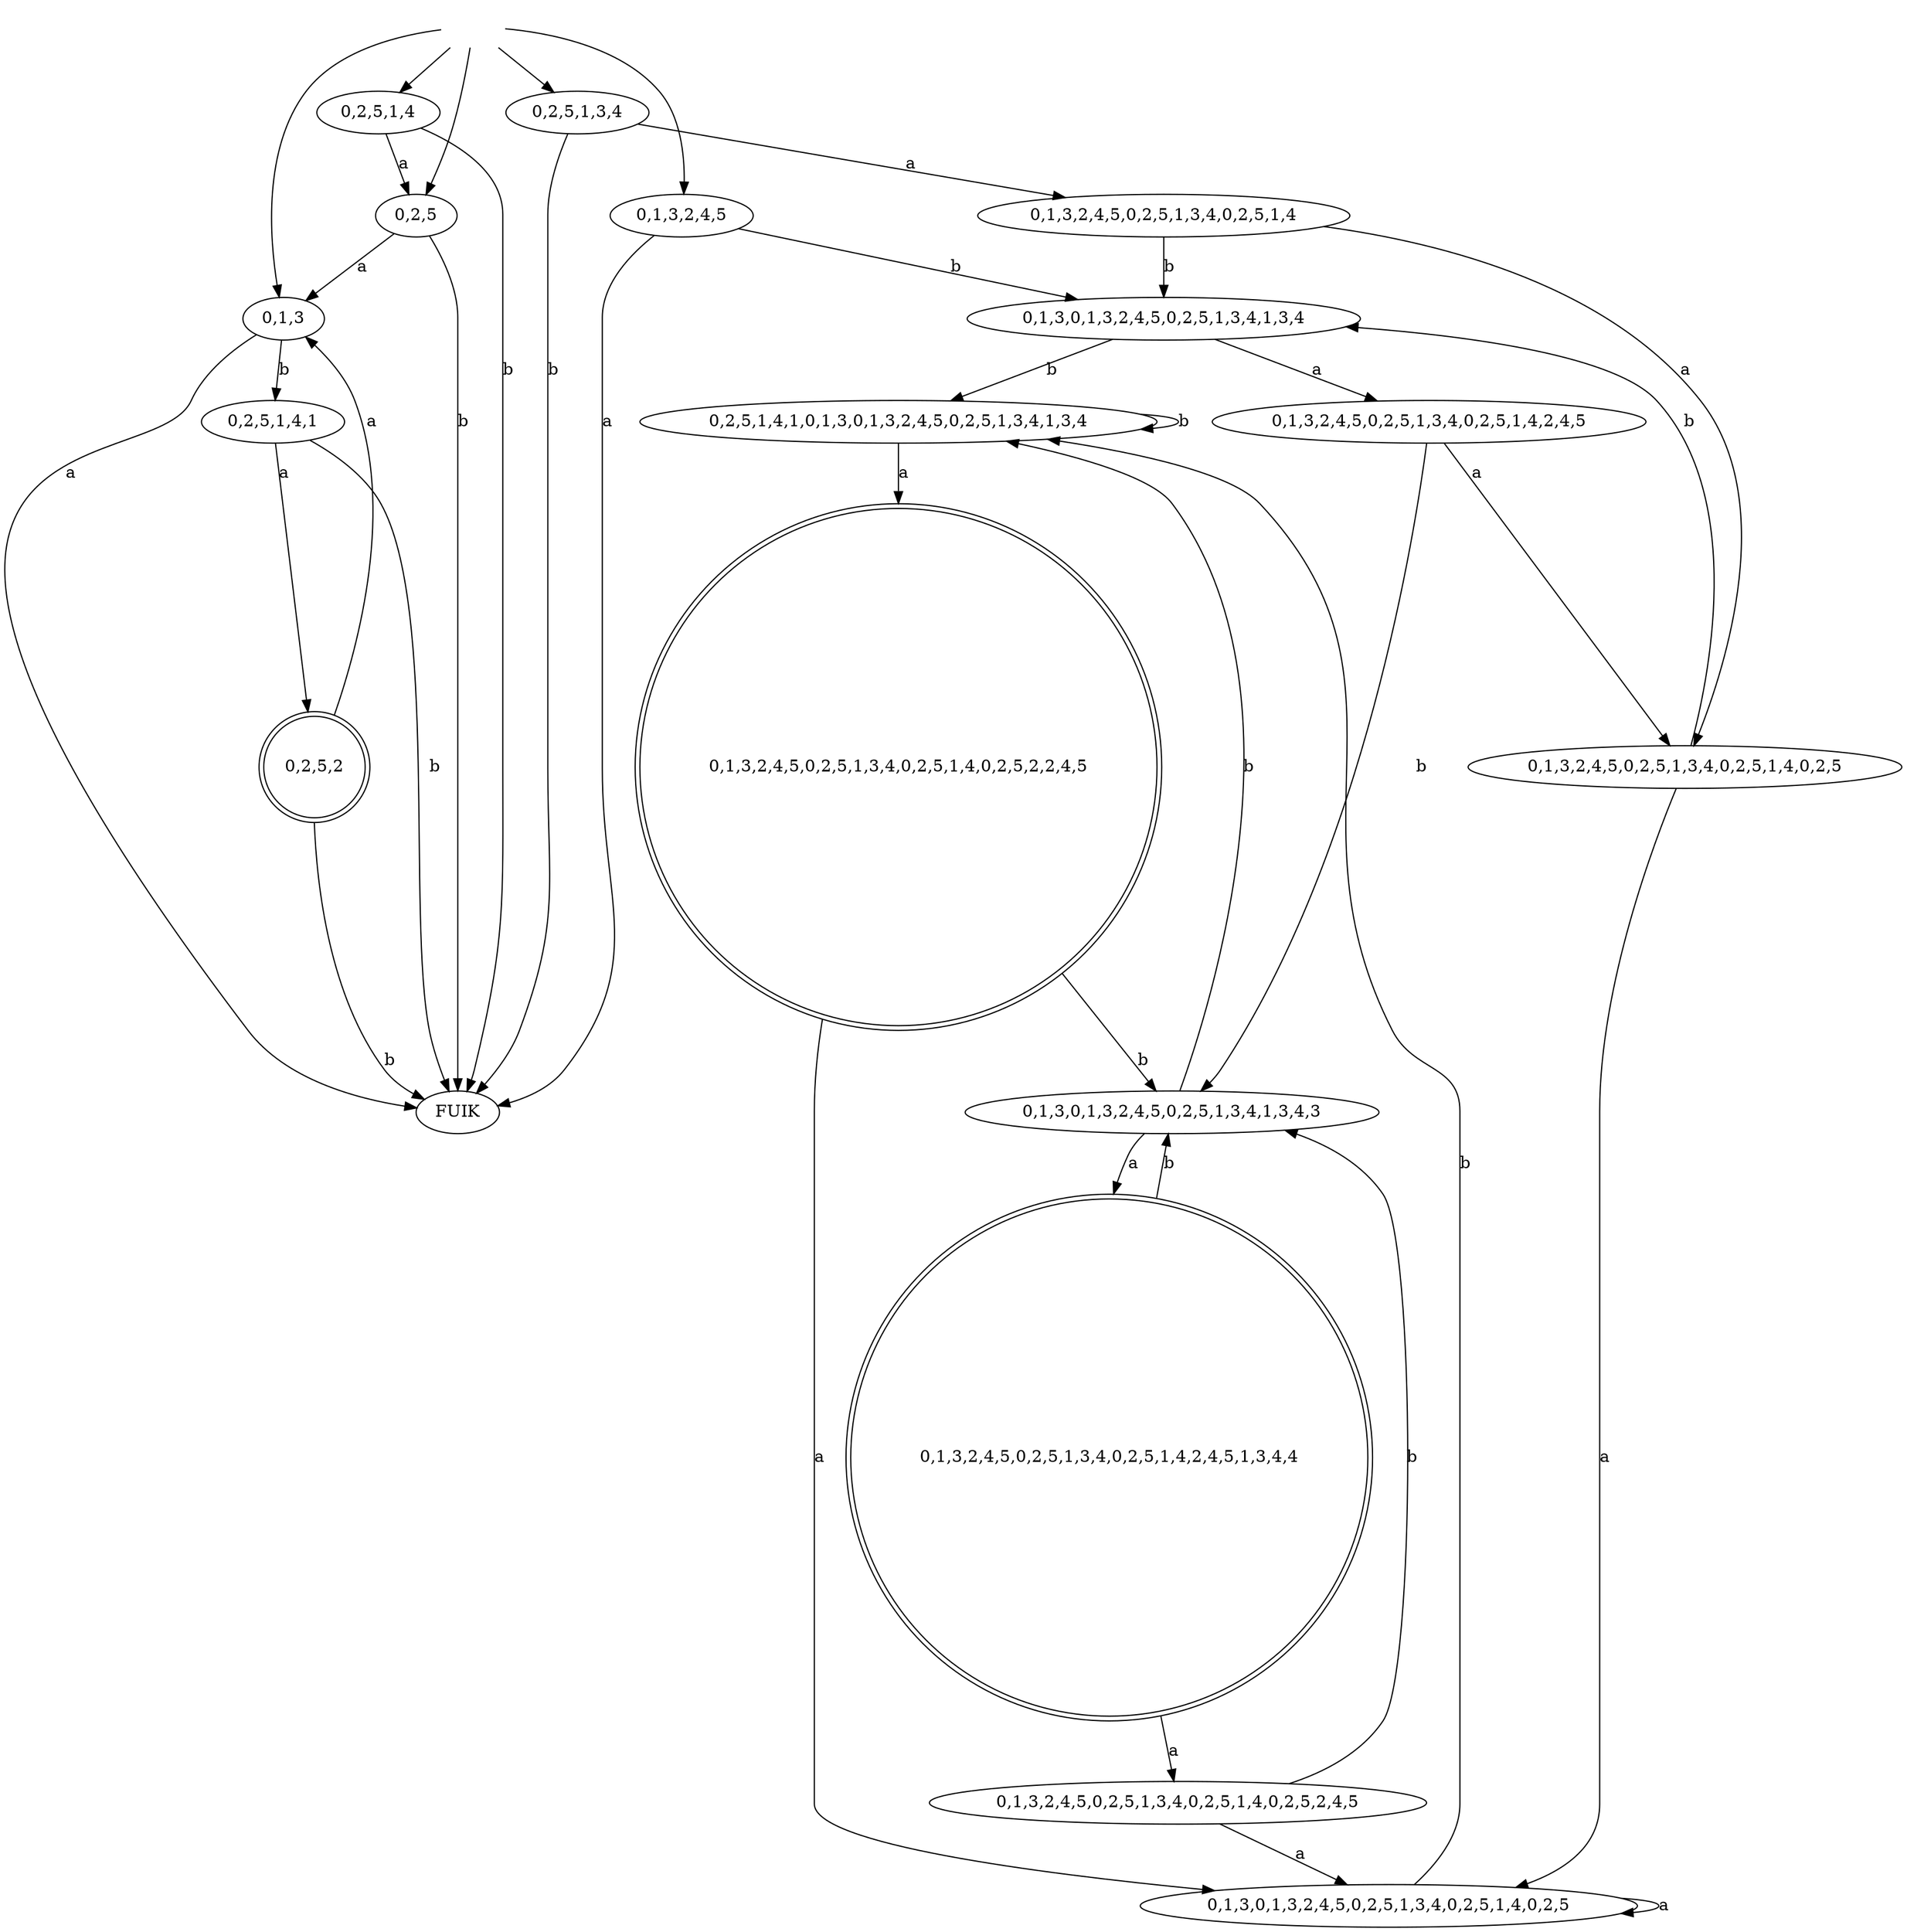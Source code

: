 digraph {
 "" [shape=none]
 "0,1,3,2,4,5,0,2,5,1,3,4,0,2,5,1,4,0,2,5,2,2,4,5"  [shape=doublecircle]
 "0,1,3,2,4,5,0,2,5,1,3,4,0,2,5,1,4,2,4,5,1,3,4,4"  [shape=doublecircle]
 "0,2,5,2"  [shape=doublecircle]

"" -> "0,1,3"
"" -> "0,1,3,2,4,5"
"" -> "0,2,5"
"" -> "0,2,5,1,3,4"
"" -> "0,2,5,1,4"
"0,1,3" -> "FUIK"[label="a", weight="a"];
"0,1,3" -> "0,2,5,1,4,1"[label="b", weight="b"];
"0,1,3,0,1,3,2,4,5,0,2,5,1,3,4,0,2,5,1,4,0,2,5" -> "0,1,3,0,1,3,2,4,5,0,2,5,1,3,4,0,2,5,1,4,0,2,5"[label="a", weight="a"];
"0,1,3,0,1,3,2,4,5,0,2,5,1,3,4,0,2,5,1,4,0,2,5" -> "0,2,5,1,4,1,0,1,3,0,1,3,2,4,5,0,2,5,1,3,4,1,3,4"[label="b", weight="b"];
"0,1,3,0,1,3,2,4,5,0,2,5,1,3,4,1,3,4" -> "0,1,3,2,4,5,0,2,5,1,3,4,0,2,5,1,4,2,4,5"[label="a", weight="a"];
"0,1,3,0,1,3,2,4,5,0,2,5,1,3,4,1,3,4" -> "0,2,5,1,4,1,0,1,3,0,1,3,2,4,5,0,2,5,1,3,4,1,3,4"[label="b", weight="b"];
"0,1,3,0,1,3,2,4,5,0,2,5,1,3,4,1,3,4,3" -> "0,1,3,2,4,5,0,2,5,1,3,4,0,2,5,1,4,2,4,5,1,3,4,4"[label="a", weight="a"];
"0,1,3,0,1,3,2,4,5,0,2,5,1,3,4,1,3,4,3" -> "0,2,5,1,4,1,0,1,3,0,1,3,2,4,5,0,2,5,1,3,4,1,3,4"[label="b", weight="b"];
"0,1,3,2,4,5" -> "FUIK"[label="a", weight="a"];
"0,1,3,2,4,5" -> "0,1,3,0,1,3,2,4,5,0,2,5,1,3,4,1,3,4"[label="b", weight="b"];
"0,1,3,2,4,5,0,2,5,1,3,4,0,2,5,1,4" -> "0,1,3,2,4,5,0,2,5,1,3,4,0,2,5,1,4,0,2,5"[label="a", weight="a"];
"0,1,3,2,4,5,0,2,5,1,3,4,0,2,5,1,4" -> "0,1,3,0,1,3,2,4,5,0,2,5,1,3,4,1,3,4"[label="b", weight="b"];
"0,1,3,2,4,5,0,2,5,1,3,4,0,2,5,1,4,0,2,5" -> "0,1,3,0,1,3,2,4,5,0,2,5,1,3,4,0,2,5,1,4,0,2,5"[label="a", weight="a"];
"0,1,3,2,4,5,0,2,5,1,3,4,0,2,5,1,4,0,2,5" -> "0,1,3,0,1,3,2,4,5,0,2,5,1,3,4,1,3,4"[label="b", weight="b"];
"0,1,3,2,4,5,0,2,5,1,3,4,0,2,5,1,4,0,2,5,2,2,4,5" -> "0,1,3,0,1,3,2,4,5,0,2,5,1,3,4,0,2,5,1,4,0,2,5"[label="a", weight="a"];
"0,1,3,2,4,5,0,2,5,1,3,4,0,2,5,1,4,0,2,5,2,2,4,5" -> "0,1,3,0,1,3,2,4,5,0,2,5,1,3,4,1,3,4,3"[label="b", weight="b"];
"0,1,3,2,4,5,0,2,5,1,3,4,0,2,5,1,4,0,2,5,2,4,5" -> "0,1,3,0,1,3,2,4,5,0,2,5,1,3,4,0,2,5,1,4,0,2,5"[label="a", weight="a"];
"0,1,3,2,4,5,0,2,5,1,3,4,0,2,5,1,4,0,2,5,2,4,5" -> "0,1,3,0,1,3,2,4,5,0,2,5,1,3,4,1,3,4,3"[label="b", weight="b"];
"0,1,3,2,4,5,0,2,5,1,3,4,0,2,5,1,4,2,4,5" -> "0,1,3,2,4,5,0,2,5,1,3,4,0,2,5,1,4,0,2,5"[label="a", weight="a"];
"0,1,3,2,4,5,0,2,5,1,3,4,0,2,5,1,4,2,4,5" -> "0,1,3,0,1,3,2,4,5,0,2,5,1,3,4,1,3,4,3"[label="b", weight="b"];
"0,1,3,2,4,5,0,2,5,1,3,4,0,2,5,1,4,2,4,5,1,3,4,4" -> "0,1,3,2,4,5,0,2,5,1,3,4,0,2,5,1,4,0,2,5,2,4,5"[label="a", weight="a"];
"0,1,3,2,4,5,0,2,5,1,3,4,0,2,5,1,4,2,4,5,1,3,4,4" -> "0,1,3,0,1,3,2,4,5,0,2,5,1,3,4,1,3,4,3"[label="b", weight="b"];
"0,2,5" -> "0,1,3"[label="a", weight="a"];
"0,2,5" -> "FUIK"[label="b", weight="b"];
"0,2,5,1,3,4" -> "0,1,3,2,4,5,0,2,5,1,3,4,0,2,5,1,4"[label="a", weight="a"];
"0,2,5,1,3,4" -> "FUIK"[label="b", weight="b"];
"0,2,5,1,4" -> "0,2,5"[label="a", weight="a"];
"0,2,5,1,4" -> "FUIK"[label="b", weight="b"];
"0,2,5,1,4,1" -> "0,2,5,2"[label="a", weight="a"];
"0,2,5,1,4,1" -> "FUIK"[label="b", weight="b"];
"0,2,5,1,4,1,0,1,3,0,1,3,2,4,5,0,2,5,1,3,4,1,3,4" -> "0,1,3,2,4,5,0,2,5,1,3,4,0,2,5,1,4,0,2,5,2,2,4,5"[label="a", weight="a"];
"0,2,5,1,4,1,0,1,3,0,1,3,2,4,5,0,2,5,1,3,4,1,3,4" -> "0,2,5,1,4,1,0,1,3,0,1,3,2,4,5,0,2,5,1,3,4,1,3,4"[label="b", weight="b"];
"0,2,5,2" -> "0,1,3"[label="a", weight="a"];
"0,2,5,2" -> "FUIK"[label="b", weight="b"];
}
